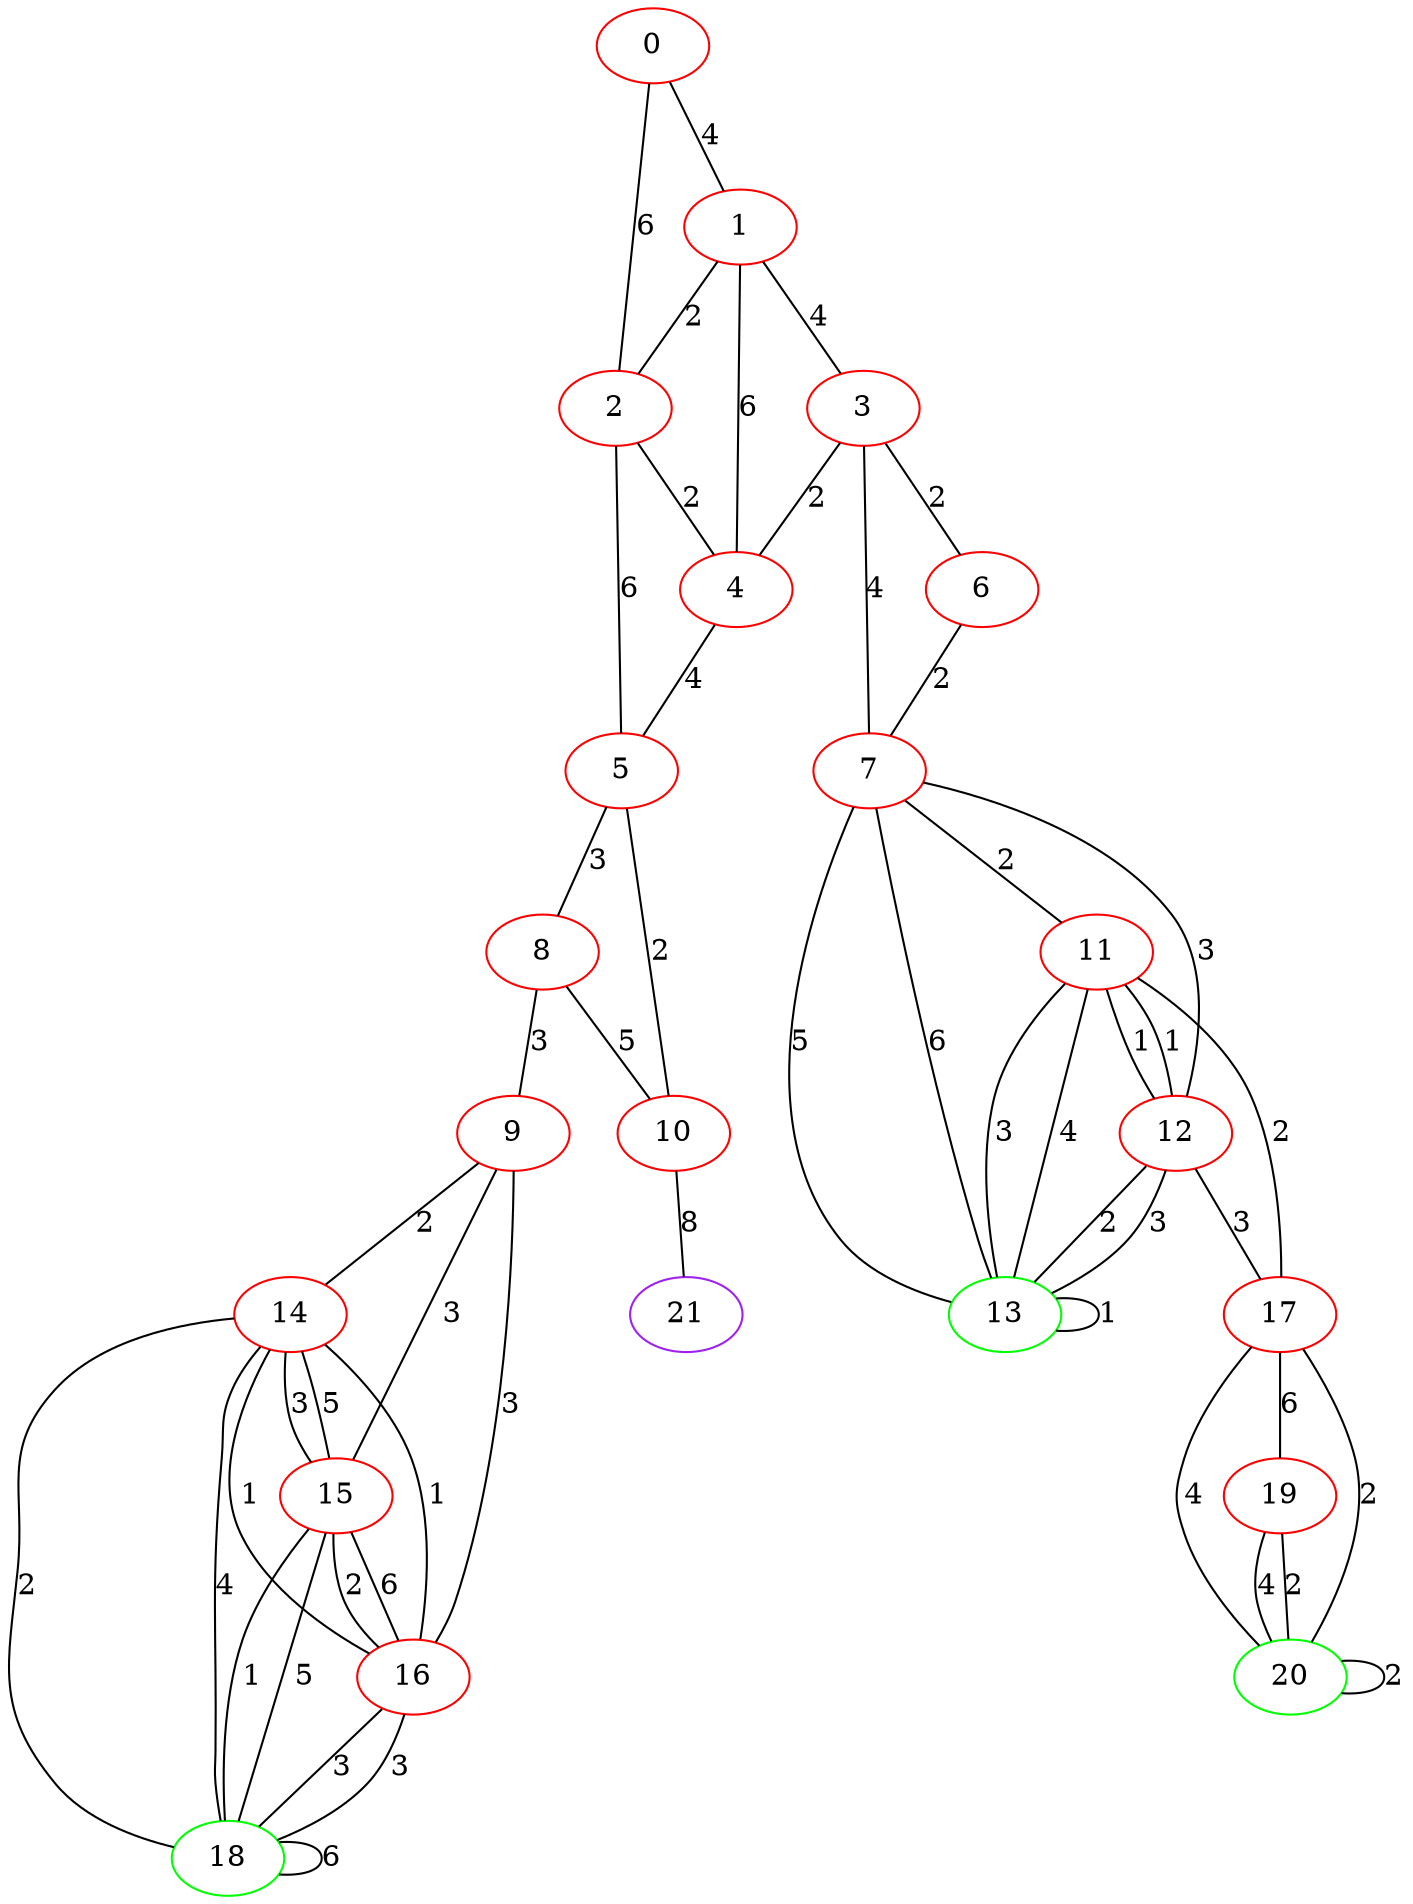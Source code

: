 graph "" {
0 [color=red, weight=1];
1 [color=red, weight=1];
2 [color=red, weight=1];
3 [color=red, weight=1];
4 [color=red, weight=1];
5 [color=red, weight=1];
6 [color=red, weight=1];
7 [color=red, weight=1];
8 [color=red, weight=1];
9 [color=red, weight=1];
10 [color=red, weight=1];
11 [color=red, weight=1];
12 [color=red, weight=1];
13 [color=green, weight=2];
14 [color=red, weight=1];
15 [color=red, weight=1];
16 [color=red, weight=1];
17 [color=red, weight=1];
18 [color=green, weight=2];
19 [color=red, weight=1];
20 [color=green, weight=2];
21 [color=purple, weight=4];
0 -- 1  [key=0, label=4];
0 -- 2  [key=0, label=6];
1 -- 2  [key=0, label=2];
1 -- 3  [key=0, label=4];
1 -- 4  [key=0, label=6];
2 -- 4  [key=0, label=2];
2 -- 5  [key=0, label=6];
3 -- 4  [key=0, label=2];
3 -- 6  [key=0, label=2];
3 -- 7  [key=0, label=4];
4 -- 5  [key=0, label=4];
5 -- 8  [key=0, label=3];
5 -- 10  [key=0, label=2];
6 -- 7  [key=0, label=2];
7 -- 11  [key=0, label=2];
7 -- 12  [key=0, label=3];
7 -- 13  [key=0, label=5];
7 -- 13  [key=1, label=6];
8 -- 9  [key=0, label=3];
8 -- 10  [key=0, label=5];
9 -- 16  [key=0, label=3];
9 -- 14  [key=0, label=2];
9 -- 15  [key=0, label=3];
10 -- 21  [key=0, label=8];
11 -- 17  [key=0, label=2];
11 -- 12  [key=0, label=1];
11 -- 12  [key=1, label=1];
11 -- 13  [key=0, label=3];
11 -- 13  [key=1, label=4];
12 -- 17  [key=0, label=3];
12 -- 13  [key=0, label=2];
12 -- 13  [key=1, label=3];
13 -- 13  [key=0, label=1];
14 -- 16  [key=0, label=1];
14 -- 16  [key=1, label=1];
14 -- 18  [key=0, label=2];
14 -- 18  [key=1, label=4];
14 -- 15  [key=0, label=5];
14 -- 15  [key=1, label=3];
15 -- 16  [key=0, label=6];
15 -- 16  [key=1, label=2];
15 -- 18  [key=0, label=5];
15 -- 18  [key=1, label=1];
16 -- 18  [key=0, label=3];
16 -- 18  [key=1, label=3];
17 -- 19  [key=0, label=6];
17 -- 20  [key=0, label=4];
17 -- 20  [key=1, label=2];
18 -- 18  [key=0, label=6];
19 -- 20  [key=0, label=2];
19 -- 20  [key=1, label=4];
20 -- 20  [key=0, label=2];
}
